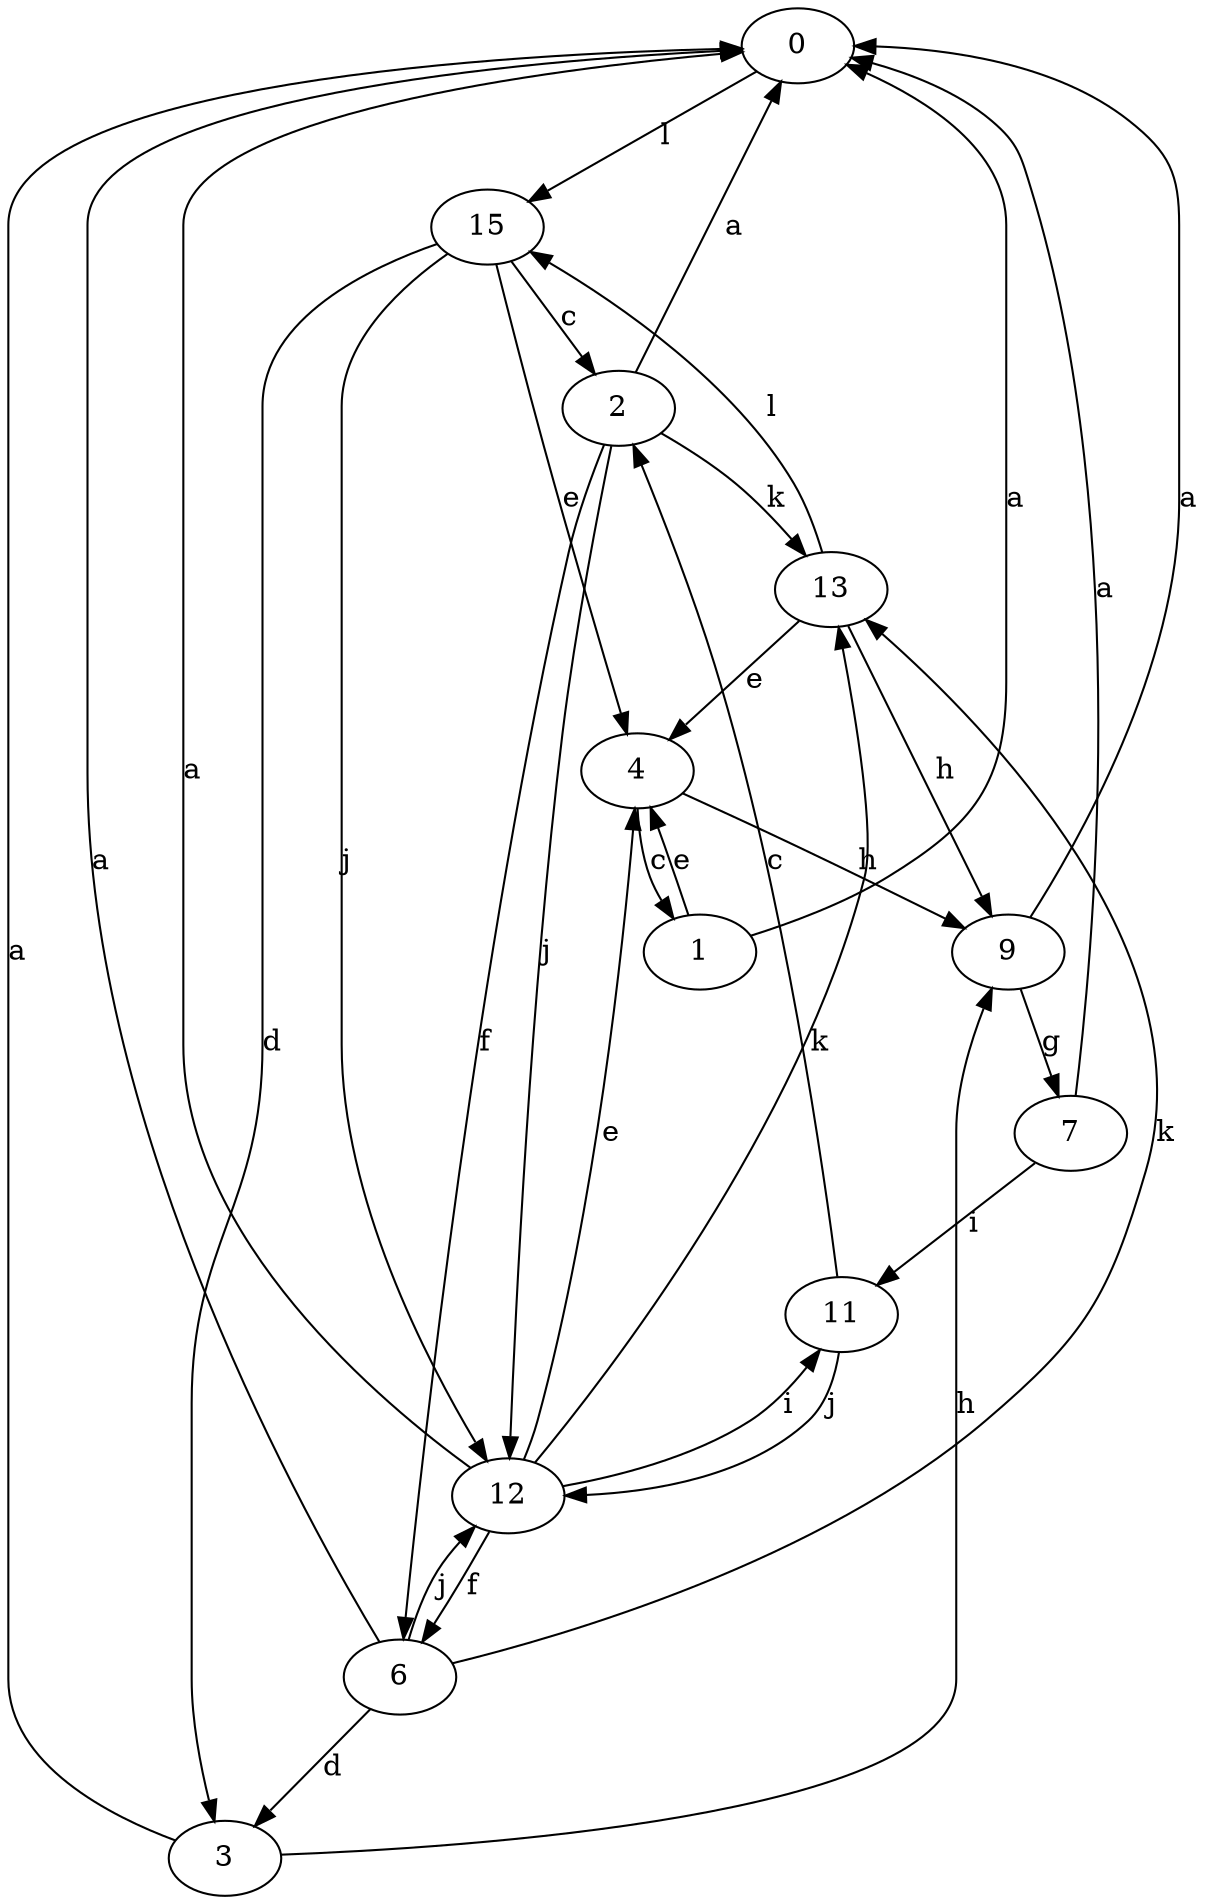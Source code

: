 strict digraph  {
0;
1;
2;
3;
4;
6;
7;
9;
11;
12;
13;
15;
0 -> 15  [label=l];
1 -> 0  [label=a];
1 -> 4  [label=e];
2 -> 0  [label=a];
2 -> 6  [label=f];
2 -> 12  [label=j];
2 -> 13  [label=k];
3 -> 0  [label=a];
3 -> 9  [label=h];
4 -> 1  [label=c];
4 -> 9  [label=h];
6 -> 0  [label=a];
6 -> 3  [label=d];
6 -> 12  [label=j];
6 -> 13  [label=k];
7 -> 0  [label=a];
7 -> 11  [label=i];
9 -> 0  [label=a];
9 -> 7  [label=g];
11 -> 2  [label=c];
11 -> 12  [label=j];
12 -> 0  [label=a];
12 -> 4  [label=e];
12 -> 6  [label=f];
12 -> 11  [label=i];
12 -> 13  [label=k];
13 -> 4  [label=e];
13 -> 9  [label=h];
13 -> 15  [label=l];
15 -> 2  [label=c];
15 -> 3  [label=d];
15 -> 4  [label=e];
15 -> 12  [label=j];
}
